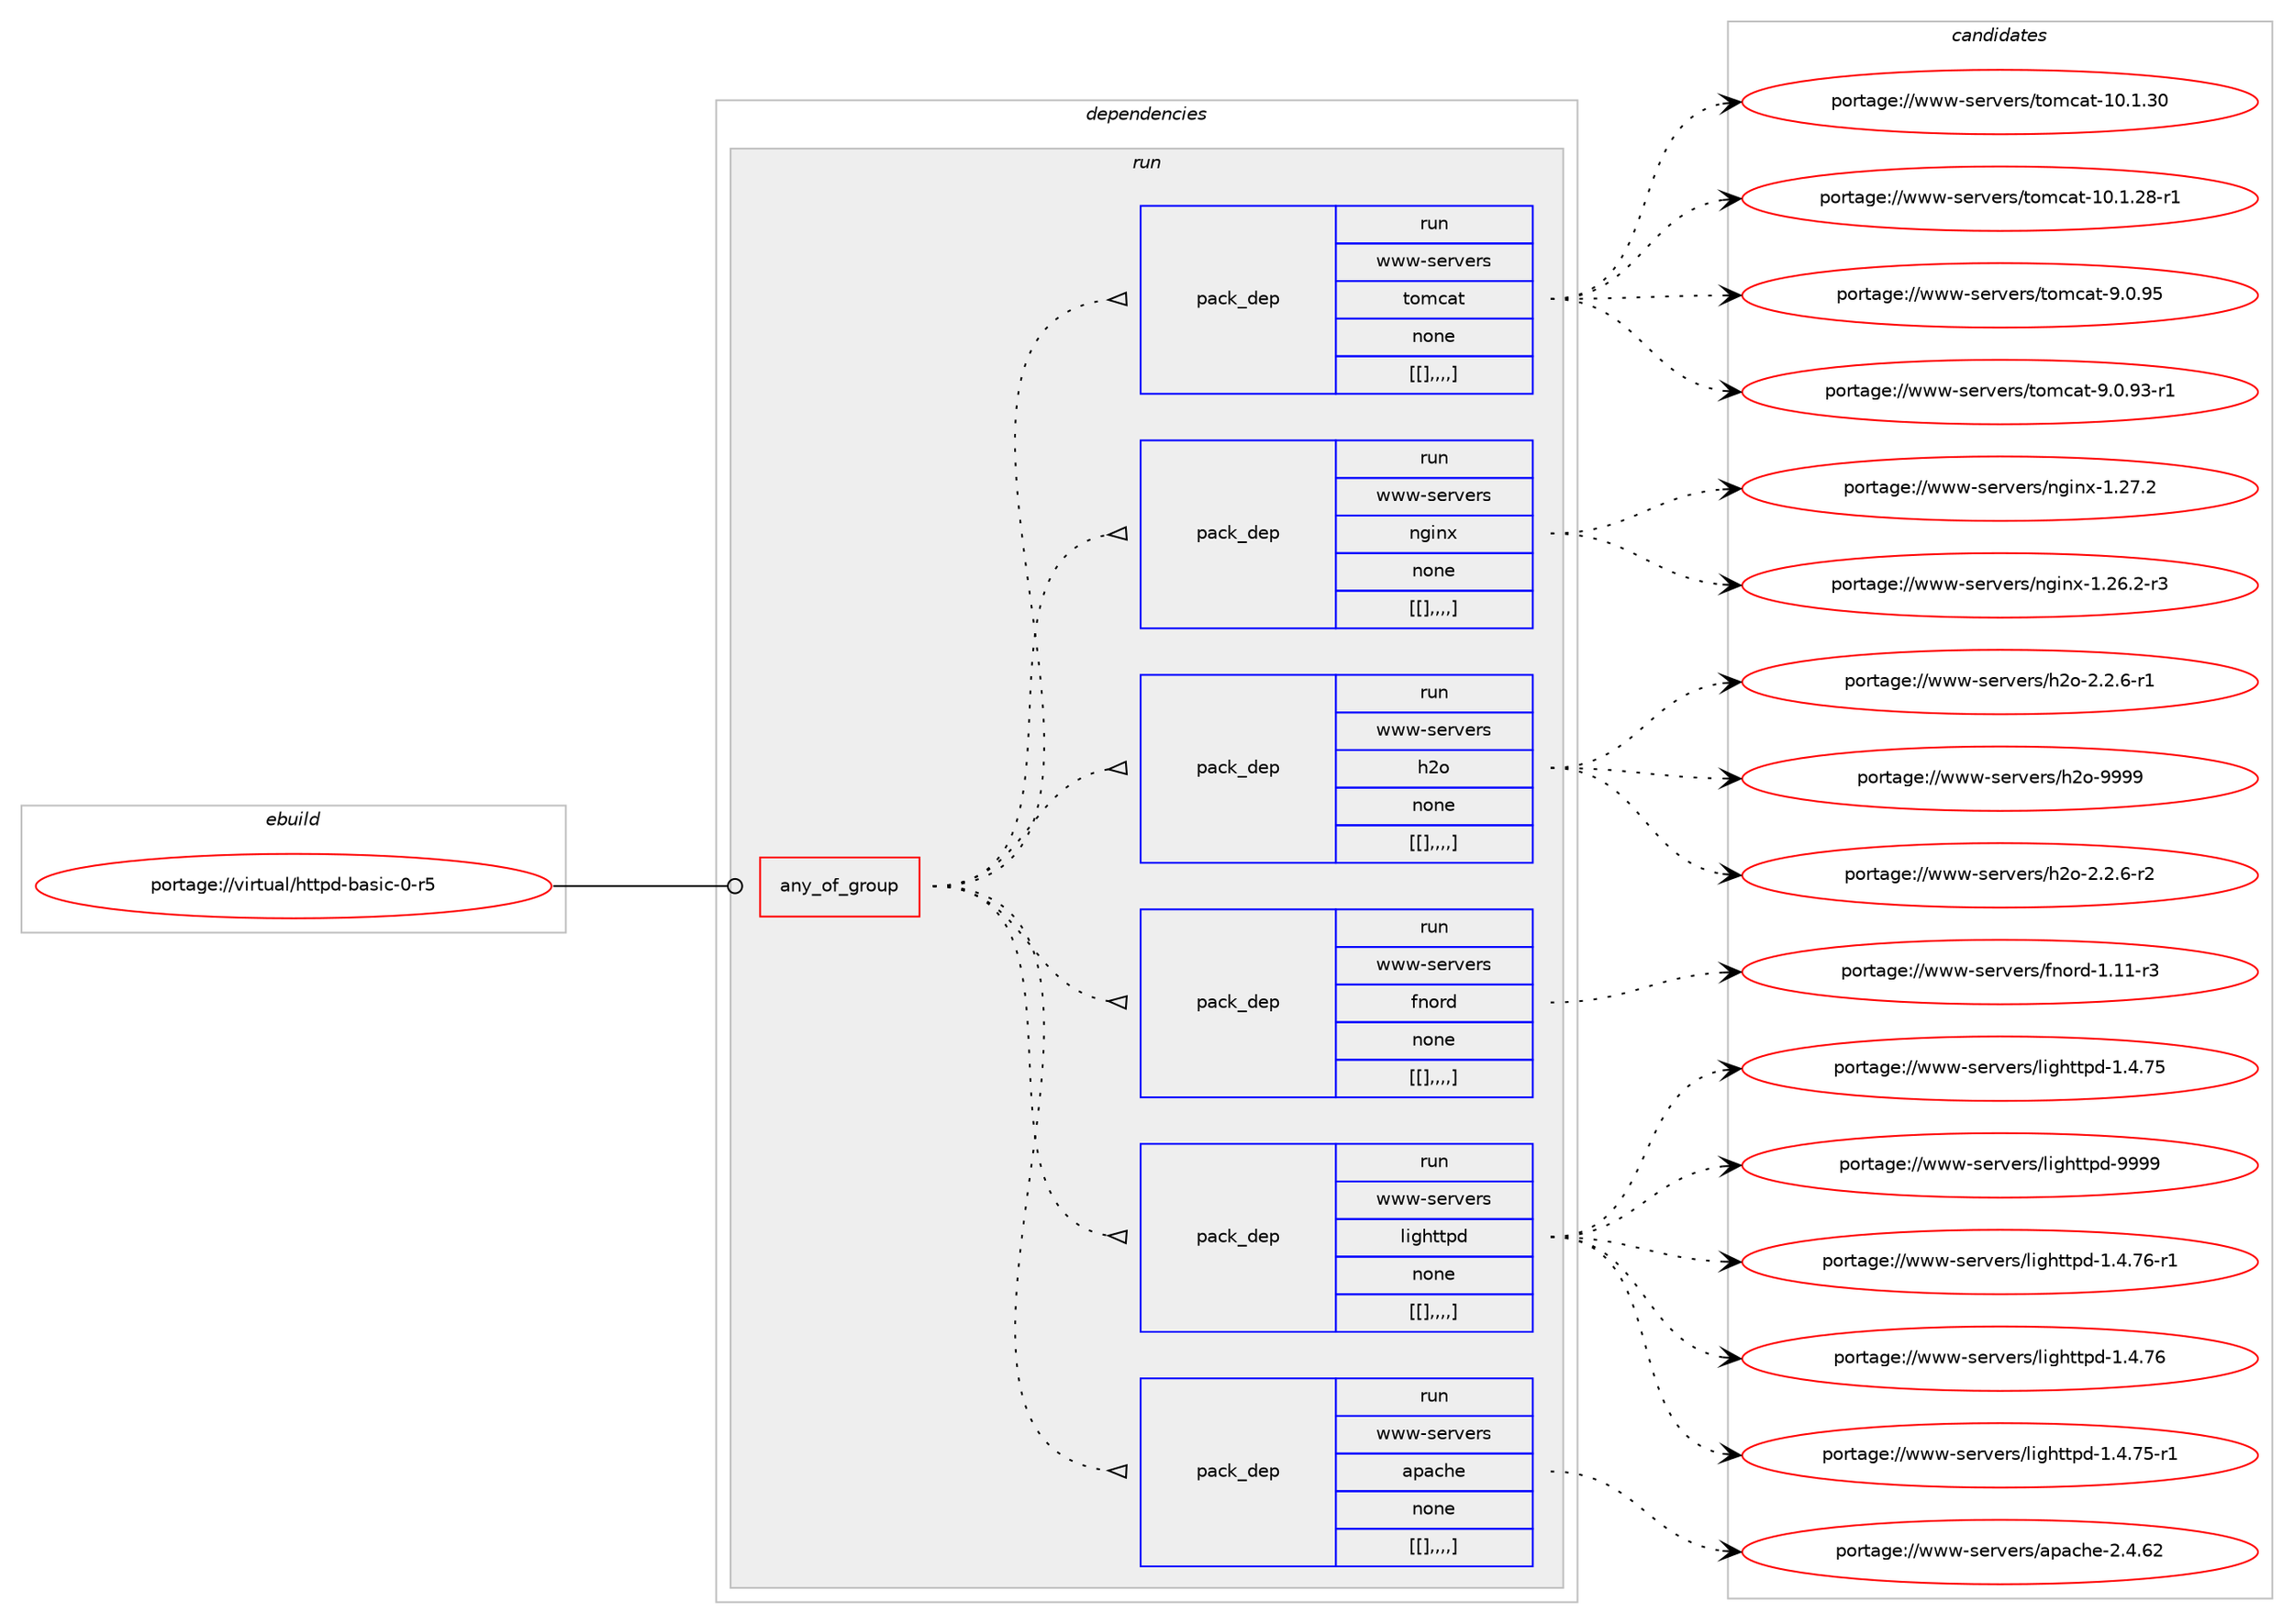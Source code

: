 digraph prolog {

# *************
# Graph options
# *************

newrank=true;
concentrate=true;
compound=true;
graph [rankdir=LR,fontname=Helvetica,fontsize=10,ranksep=1.5];#, ranksep=2.5, nodesep=0.2];
edge  [arrowhead=vee];
node  [fontname=Helvetica,fontsize=10];

# **********
# The ebuild
# **********

subgraph cluster_leftcol {
color=gray;
label=<<i>ebuild</i>>;
id [label="portage://virtual/httpd-basic-0-r5", color=red, width=4, href="../virtual/httpd-basic-0-r5.svg"];
}

# ****************
# The dependencies
# ****************

subgraph cluster_midcol {
color=gray;
label=<<i>dependencies</i>>;
subgraph cluster_compile {
fillcolor="#eeeeee";
style=filled;
label=<<i>compile</i>>;
}
subgraph cluster_compileandrun {
fillcolor="#eeeeee";
style=filled;
label=<<i>compile and run</i>>;
}
subgraph cluster_run {
fillcolor="#eeeeee";
style=filled;
label=<<i>run</i>>;
subgraph any46 {
dependency11589 [label=<<TABLE BORDER="0" CELLBORDER="1" CELLSPACING="0" CELLPADDING="4"><TR><TD CELLPADDING="10">any_of_group</TD></TR></TABLE>>, shape=none, color=red];subgraph pack7607 {
dependency11590 [label=<<TABLE BORDER="0" CELLBORDER="1" CELLSPACING="0" CELLPADDING="4" WIDTH="220"><TR><TD ROWSPAN="6" CELLPADDING="30">pack_dep</TD></TR><TR><TD WIDTH="110">run</TD></TR><TR><TD>www-servers</TD></TR><TR><TD>apache</TD></TR><TR><TD>none</TD></TR><TR><TD>[[],,,,]</TD></TR></TABLE>>, shape=none, color=blue];
}
dependency11589:e -> dependency11590:w [weight=20,style="dotted",arrowhead="oinv"];
subgraph pack7608 {
dependency11591 [label=<<TABLE BORDER="0" CELLBORDER="1" CELLSPACING="0" CELLPADDING="4" WIDTH="220"><TR><TD ROWSPAN="6" CELLPADDING="30">pack_dep</TD></TR><TR><TD WIDTH="110">run</TD></TR><TR><TD>www-servers</TD></TR><TR><TD>lighttpd</TD></TR><TR><TD>none</TD></TR><TR><TD>[[],,,,]</TD></TR></TABLE>>, shape=none, color=blue];
}
dependency11589:e -> dependency11591:w [weight=20,style="dotted",arrowhead="oinv"];
subgraph pack7609 {
dependency11592 [label=<<TABLE BORDER="0" CELLBORDER="1" CELLSPACING="0" CELLPADDING="4" WIDTH="220"><TR><TD ROWSPAN="6" CELLPADDING="30">pack_dep</TD></TR><TR><TD WIDTH="110">run</TD></TR><TR><TD>www-servers</TD></TR><TR><TD>fnord</TD></TR><TR><TD>none</TD></TR><TR><TD>[[],,,,]</TD></TR></TABLE>>, shape=none, color=blue];
}
dependency11589:e -> dependency11592:w [weight=20,style="dotted",arrowhead="oinv"];
subgraph pack7610 {
dependency11593 [label=<<TABLE BORDER="0" CELLBORDER="1" CELLSPACING="0" CELLPADDING="4" WIDTH="220"><TR><TD ROWSPAN="6" CELLPADDING="30">pack_dep</TD></TR><TR><TD WIDTH="110">run</TD></TR><TR><TD>www-servers</TD></TR><TR><TD>h2o</TD></TR><TR><TD>none</TD></TR><TR><TD>[[],,,,]</TD></TR></TABLE>>, shape=none, color=blue];
}
dependency11589:e -> dependency11593:w [weight=20,style="dotted",arrowhead="oinv"];
subgraph pack7611 {
dependency11594 [label=<<TABLE BORDER="0" CELLBORDER="1" CELLSPACING="0" CELLPADDING="4" WIDTH="220"><TR><TD ROWSPAN="6" CELLPADDING="30">pack_dep</TD></TR><TR><TD WIDTH="110">run</TD></TR><TR><TD>www-servers</TD></TR><TR><TD>nginx</TD></TR><TR><TD>none</TD></TR><TR><TD>[[],,,,]</TD></TR></TABLE>>, shape=none, color=blue];
}
dependency11589:e -> dependency11594:w [weight=20,style="dotted",arrowhead="oinv"];
subgraph pack7612 {
dependency11595 [label=<<TABLE BORDER="0" CELLBORDER="1" CELLSPACING="0" CELLPADDING="4" WIDTH="220"><TR><TD ROWSPAN="6" CELLPADDING="30">pack_dep</TD></TR><TR><TD WIDTH="110">run</TD></TR><TR><TD>www-servers</TD></TR><TR><TD>tomcat</TD></TR><TR><TD>none</TD></TR><TR><TD>[[],,,,]</TD></TR></TABLE>>, shape=none, color=blue];
}
dependency11589:e -> dependency11595:w [weight=20,style="dotted",arrowhead="oinv"];
}
id:e -> dependency11589:w [weight=20,style="solid",arrowhead="odot"];
}
}

# **************
# The candidates
# **************

subgraph cluster_choices {
rank=same;
color=gray;
label=<<i>candidates</i>>;

subgraph choice7607 {
color=black;
nodesep=1;
choice119119119451151011141181011141154797112979910410145504652465450 [label="portage://www-servers/apache-2.4.62", color=red, width=4,href="../www-servers/apache-2.4.62.svg"];
dependency11590:e -> choice119119119451151011141181011141154797112979910410145504652465450:w [style=dotted,weight="100"];
}
subgraph choice7608 {
color=black;
nodesep=1;
choice11911911945115101114118101114115471081051031041161161121004557575757 [label="portage://www-servers/lighttpd-9999", color=red, width=4,href="../www-servers/lighttpd-9999.svg"];
choice1191191194511510111411810111411547108105103104116116112100454946524655544511449 [label="portage://www-servers/lighttpd-1.4.76-r1", color=red, width=4,href="../www-servers/lighttpd-1.4.76-r1.svg"];
choice119119119451151011141181011141154710810510310411611611210045494652465554 [label="portage://www-servers/lighttpd-1.4.76", color=red, width=4,href="../www-servers/lighttpd-1.4.76.svg"];
choice1191191194511510111411810111411547108105103104116116112100454946524655534511449 [label="portage://www-servers/lighttpd-1.4.75-r1", color=red, width=4,href="../www-servers/lighttpd-1.4.75-r1.svg"];
choice119119119451151011141181011141154710810510310411611611210045494652465553 [label="portage://www-servers/lighttpd-1.4.75", color=red, width=4,href="../www-servers/lighttpd-1.4.75.svg"];
dependency11591:e -> choice11911911945115101114118101114115471081051031041161161121004557575757:w [style=dotted,weight="100"];
dependency11591:e -> choice1191191194511510111411810111411547108105103104116116112100454946524655544511449:w [style=dotted,weight="100"];
dependency11591:e -> choice119119119451151011141181011141154710810510310411611611210045494652465554:w [style=dotted,weight="100"];
dependency11591:e -> choice1191191194511510111411810111411547108105103104116116112100454946524655534511449:w [style=dotted,weight="100"];
dependency11591:e -> choice119119119451151011141181011141154710810510310411611611210045494652465553:w [style=dotted,weight="100"];
}
subgraph choice7609 {
color=black;
nodesep=1;
choice119119119451151011141181011141154710211011111410045494649494511451 [label="portage://www-servers/fnord-1.11-r3", color=red, width=4,href="../www-servers/fnord-1.11-r3.svg"];
dependency11592:e -> choice119119119451151011141181011141154710211011111410045494649494511451:w [style=dotted,weight="100"];
}
subgraph choice7610 {
color=black;
nodesep=1;
choice1191191194511510111411810111411547104501114557575757 [label="portage://www-servers/h2o-9999", color=red, width=4,href="../www-servers/h2o-9999.svg"];
choice1191191194511510111411810111411547104501114550465046544511450 [label="portage://www-servers/h2o-2.2.6-r2", color=red, width=4,href="../www-servers/h2o-2.2.6-r2.svg"];
choice1191191194511510111411810111411547104501114550465046544511449 [label="portage://www-servers/h2o-2.2.6-r1", color=red, width=4,href="../www-servers/h2o-2.2.6-r1.svg"];
dependency11593:e -> choice1191191194511510111411810111411547104501114557575757:w [style=dotted,weight="100"];
dependency11593:e -> choice1191191194511510111411810111411547104501114550465046544511450:w [style=dotted,weight="100"];
dependency11593:e -> choice1191191194511510111411810111411547104501114550465046544511449:w [style=dotted,weight="100"];
}
subgraph choice7611 {
color=black;
nodesep=1;
choice119119119451151011141181011141154711010310511012045494650554650 [label="portage://www-servers/nginx-1.27.2", color=red, width=4,href="../www-servers/nginx-1.27.2.svg"];
choice1191191194511510111411810111411547110103105110120454946505446504511451 [label="portage://www-servers/nginx-1.26.2-r3", color=red, width=4,href="../www-servers/nginx-1.26.2-r3.svg"];
dependency11594:e -> choice119119119451151011141181011141154711010310511012045494650554650:w [style=dotted,weight="100"];
dependency11594:e -> choice1191191194511510111411810111411547110103105110120454946505446504511451:w [style=dotted,weight="100"];
}
subgraph choice7612 {
color=black;
nodesep=1;
choice119119119451151011141181011141154711611110999971164549484649465148 [label="portage://www-servers/tomcat-10.1.30", color=red, width=4,href="../www-servers/tomcat-10.1.30.svg"];
choice1191191194511510111411810111411547116111109999711645494846494650564511449 [label="portage://www-servers/tomcat-10.1.28-r1", color=red, width=4,href="../www-servers/tomcat-10.1.28-r1.svg"];
choice1191191194511510111411810111411547116111109999711645574648465753 [label="portage://www-servers/tomcat-9.0.95", color=red, width=4,href="../www-servers/tomcat-9.0.95.svg"];
choice11911911945115101114118101114115471161111099997116455746484657514511449 [label="portage://www-servers/tomcat-9.0.93-r1", color=red, width=4,href="../www-servers/tomcat-9.0.93-r1.svg"];
dependency11595:e -> choice119119119451151011141181011141154711611110999971164549484649465148:w [style=dotted,weight="100"];
dependency11595:e -> choice1191191194511510111411810111411547116111109999711645494846494650564511449:w [style=dotted,weight="100"];
dependency11595:e -> choice1191191194511510111411810111411547116111109999711645574648465753:w [style=dotted,weight="100"];
dependency11595:e -> choice11911911945115101114118101114115471161111099997116455746484657514511449:w [style=dotted,weight="100"];
}
}

}
